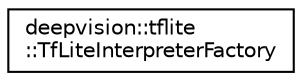 digraph "Graphical Class Hierarchy"
{
  edge [fontname="Helvetica",fontsize="10",labelfontname="Helvetica",labelfontsize="10"];
  node [fontname="Helvetica",fontsize="10",shape=record];
  rankdir="LR";
  Node0 [label="deepvision::tflite\l::TfLiteInterpreterFactory",height=0.2,width=0.4,color="black", fillcolor="white", style="filled",URL="$d9/d0d/classdeepvision_1_1tflite_1_1TfLiteInterpreterFactory.html",tooltip="Factory which handles loading models, caching them and constructing ::tflite::Interpreter objects..."];
}
